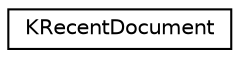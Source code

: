 digraph "Graphical Class Hierarchy"
{
  edge [fontname="Helvetica",fontsize="10",labelfontname="Helvetica",labelfontsize="10"];
  node [fontname="Helvetica",fontsize="10",shape=record];
  rankdir="LR";
  Node0 [label="KRecentDocument",height=0.2,width=0.4,color="black", fillcolor="white", style="filled",URL="$classKRecentDocument.html",tooltip="Manage the \"Recent Document Menu\" entries displayed by applications such as Kicker and Konqueror..."];
}
